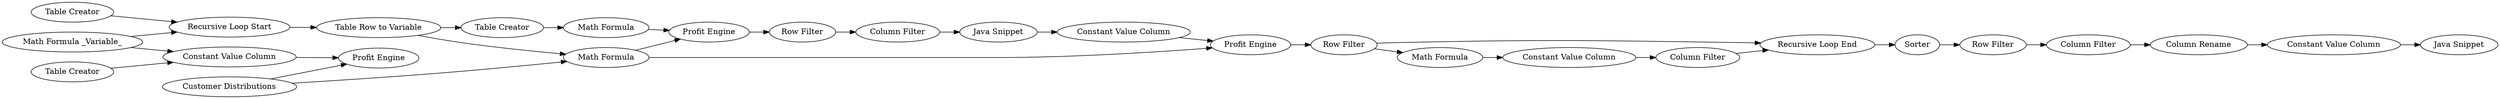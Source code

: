 digraph {
	"-621233994329754234_30" [label="Constant Value Column"]
	"-621233994329754234_1" [label="Customer Distributions"]
	"-621233994329754234_34" [label="Table Row to Variable"]
	"-621233994329754234_12" [label="Column Filter"]
	"-621233994329754234_8" [label="Profit Engine"]
	"-621233994329754234_6" [label="Math Formula"]
	"-621233994329754234_22" [label="Java Snippet"]
	"-621233994329754234_19" [label="Recursive Loop End"]
	"-621233994329754234_31" [label="Table Creator"]
	"-621233994329754234_7" [label="Table Creator"]
	"-621233994329754234_15" [label="Profit Engine"]
	"-621233994329754234_13" [label="Java Snippet"]
	"-621233994329754234_4" [label="Table Creator"]
	"-621233994329754234_18" [label="Column Filter"]
	"-621233994329754234_16" [label="Math Formula"]
	"-621233994329754234_20" [label=Sorter]
	"-621233994329754234_14" [label="Constant Value Column"]
	"-621233994329754234_21" [label="Row Filter"]
	"-621233994329754234_28" [label="Math Formula _Variable_"]
	"-621233994329754234_32" [label="Constant Value Column"]
	"-621233994329754234_29" [label="Column Filter"]
	"-621233994329754234_9" [label="Recursive Loop Start"]
	"-621233994329754234_17" [label="Row Filter"]
	"-621233994329754234_23" [label="Column Rename"]
	"-621233994329754234_33" [label="Profit Engine"]
	"-621233994329754234_11" [label="Row Filter"]
	"-621233994329754234_26" [label="Constant Value Column"]
	"-621233994329754234_24" [label="Math Formula"]
	"-621233994329754234_34" -> "-621233994329754234_7"
	"-621233994329754234_11" -> "-621233994329754234_12"
	"-621233994329754234_29" -> "-621233994329754234_23"
	"-621233994329754234_28" -> "-621233994329754234_9"
	"-621233994329754234_26" -> "-621233994329754234_18"
	"-621233994329754234_14" -> "-621233994329754234_15"
	"-621233994329754234_20" -> "-621233994329754234_21"
	"-621233994329754234_28" -> "-621233994329754234_32"
	"-621233994329754234_4" -> "-621233994329754234_9"
	"-621233994329754234_16" -> "-621233994329754234_26"
	"-621233994329754234_1" -> "-621233994329754234_33"
	"-621233994329754234_12" -> "-621233994329754234_13"
	"-621233994329754234_17" -> "-621233994329754234_16"
	"-621233994329754234_24" -> "-621233994329754234_8"
	"-621233994329754234_23" -> "-621233994329754234_30"
	"-621233994329754234_21" -> "-621233994329754234_29"
	"-621233994329754234_30" -> "-621233994329754234_22"
	"-621233994329754234_19" -> "-621233994329754234_20"
	"-621233994329754234_31" -> "-621233994329754234_32"
	"-621233994329754234_13" -> "-621233994329754234_14"
	"-621233994329754234_34" -> "-621233994329754234_6"
	"-621233994329754234_32" -> "-621233994329754234_33"
	"-621233994329754234_9" -> "-621233994329754234_34"
	"-621233994329754234_17" -> "-621233994329754234_19"
	"-621233994329754234_15" -> "-621233994329754234_17"
	"-621233994329754234_8" -> "-621233994329754234_11"
	"-621233994329754234_18" -> "-621233994329754234_19"
	"-621233994329754234_1" -> "-621233994329754234_6"
	"-621233994329754234_6" -> "-621233994329754234_15"
	"-621233994329754234_6" -> "-621233994329754234_8"
	"-621233994329754234_7" -> "-621233994329754234_24"
	rankdir=LR
}
